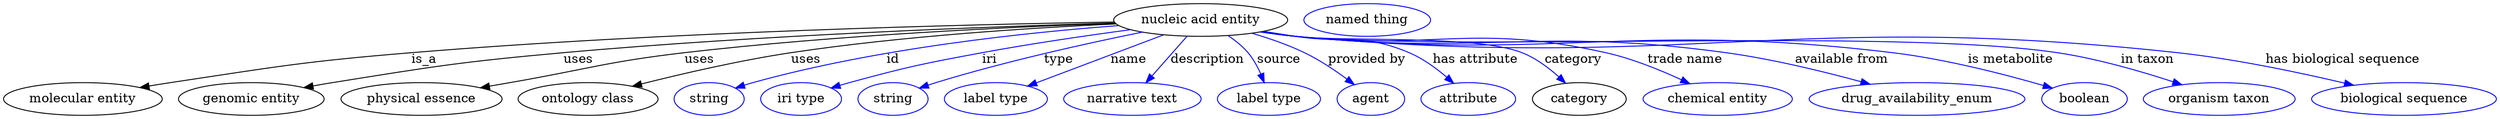 digraph {
	graph [bb="0,0,2733.5,123"];
	node [label="\N"];
	"nucleic acid entity"	[height=0.5,
		label="nucleic acid entity",
		pos="1314.1,105",
		width=2.6539];
	"molecular entity"	[height=0.5,
		pos="87.092,18",
		width=2.4192];
	"nucleic acid entity" -> "molecular entity"	[label=is_a,
		lp="461.09,61.5",
		pos="e,149.76,30.571 1219,102.77 1059.3,100.12 727.09,92.11 447.09,69 329.25,59.273 300.01,53.648 183.09,36 175.5,34.854 167.59,33.581 \
159.7,32.261"];
	"genomic entity"	[height=0.5,
		pos="272.09,18",
		width=2.2206];
	"nucleic acid entity" -> "genomic entity"	[label=uses,
		lp="630.59,61.5",
		pos="e,329.93,30.561 1220,101.68 1085.4,97.814 830.41,88.485 614.09,69 501.15,58.827 473.05,53.979 361.09,36 354.31,34.911 347.25,33.698 \
340.21,32.437"];
	"physical essence"	[height=0.5,
		pos="458.09,18",
		width=2.4553];
	"nucleic acid entity" -> "physical essence"	[label=uses,
		lp="763.59,61.5",
		pos="e,522.53,30.323 1220.5,101.34 1107.9,97.411 913.14,88.337 747.09,69 661.09,58.985 640.4,50.807 555.09,36 547.77,34.729 540.14,33.4 \
532.52,32.069"];
	"ontology class"	[height=0.5,
		pos="641.09,18",
		width=2.1304];
	"nucleic acid entity" -> "ontology class"	[label=uses,
		lp="880.59,61.5",
		pos="e,689.87,32.053 1221,100.65 1129.7,96.441 986.72,87.42 864.09,69 807.73,60.535 744.42,45.828 699.69,34.549"];
	id	[color=blue,
		height=0.5,
		label=string,
		pos="774.09,18",
		width=1.0652];
	"nucleic acid entity" -> id	[color=blue,
		label=id,
		lp="976.09,61.5",
		pos="e,803.08,29.996 1224.2,98.786 1124.4,91.346 959.4,74.099 822.09,36 818.98,35.137 815.78,34.175 812.59,33.159",
		style=solid];
	iri	[color=blue,
		height=0.5,
		label="iri type",
		pos="875.09,18",
		width=1.2277];
	"nucleic acid entity" -> iri	[color=blue,
		label=iri,
		lp="1082.1,61.5",
		pos="e,908.38,29.946 1236.8,94.309 1189.7,88.002 1128.2,79.089 1074.1,69 1009.1,56.888 992.89,53.271 929.09,36 925.51,35.031 921.82,33.979 \
918.12,32.889",
		style=solid];
	type	[color=blue,
		height=0.5,
		label=string,
		pos="976.09,18",
		width=1.0652];
	"nucleic acid entity" -> type	[color=blue,
		label=type,
		lp="1158.1,61.5",
		pos="e,1005,29.97 1249.8,91.618 1190.4,79.549 1100,59.598 1023.1,36 1020.3,35.153 1017.5,34.238 1014.6,33.289",
		style=solid];
	name	[color=blue,
		height=0.5,
		label="label type",
		pos="1089.1,18",
		width=1.5707];
	"nucleic acid entity" -> name	[color=blue,
		label=name,
		lp="1235.1,61.5",
		pos="e,1124,32.186 1273.3,88.607 1233.8,73.681 1174.1,51.1 1133.4,35.735",
		style=solid];
	description	[color=blue,
		height=0.5,
		label="narrative text",
		pos="1239.1,18",
		width=2.0943];
	"nucleic acid entity" -> description	[color=blue,
		label=description,
		lp="1321.6,61.5",
		pos="e,1253.9,35.758 1299.3,87.207 1288.3,74.75 1273.1,57.573 1260.8,43.574",
		style=solid];
	source	[color=blue,
		height=0.5,
		label="label type",
		pos="1389.1,18",
		width=1.5707];
	"nucleic acid entity" -> source	[color=blue,
		label=source,
		lp="1400.1,61.5",
		pos="e,1383.9,36.066 1344.1,87.809 1352,82.565 1360,76.212 1366.1,69 1371.9,62.169 1376.5,53.628 1380.1,45.547",
		style=solid];
	"provided by"	[color=blue,
		height=0.5,
		label=agent,
		pos="1501.1,18",
		width=1.0291];
	"nucleic acid entity" -> "provided by"	[color=blue,
		label="provided by",
		lp="1496.6,61.5",
		pos="e,1482.8,33.821 1370.5,90.359 1389.3,84.858 1410,77.721 1428.1,69 1444.4,61.12 1461.2,49.867 1474.6,40.03",
		style=solid];
	"has attribute"	[color=blue,
		height=0.5,
		label=attribute,
		pos="1608.1,18",
		width=1.4443];
	"nucleic acid entity" -> "has attribute"	[color=blue,
		label="has attribute",
		lp="1616.1,61.5",
		pos="e,1592,35.238 1383.2,92.523 1394.8,90.64 1406.8,88.737 1418.1,87 1473.6,78.472 1491.4,90.824 1543.1,69 1558.2,62.613 1572.9,51.827 \
1584.5,41.905",
		style=solid];
	category	[height=0.5,
		pos="1729.1,18",
		width=1.4263];
	"nucleic acid entity" -> category	[color=blue,
		label=category,
		lp="1723.6,61.5",
		pos="e,1714,35.632 1381.1,92.138 1393.4,90.224 1406.1,88.411 1418.1,87 1473.2,80.519 1615.5,89.341 1667.1,69 1681.8,63.207 1695.7,52.624 \
1706.6,42.681",
		style=solid];
	"trade name"	[color=blue,
		height=0.5,
		label="chemical entity",
		pos="1880.1,18",
		width=2.2748];
	"nucleic acid entity" -> "trade name"	[color=blue,
		label="trade name",
		lp="1845.1,61.5",
		pos="e,1849.7,34.951 1380.5,92.032 1393,90.104 1405.9,88.314 1418.1,87 1569,70.734 1611.1,102.46 1759.1,69 1787.3,62.614 1817.5,50.195 \
1840.6,39.332",
		style=solid];
	"available from"	[color=blue,
		height=0.5,
		label=drug_availability_enum,
		pos="2098.1,18",
		width=3.2858];
	"nucleic acid entity" -> "available from"	[color=blue,
		label="available from",
		lp="2017.6,61.5",
		pos="e,2046.9,34.299 1380.2,91.929 1392.8,89.999 1405.8,88.234 1418.1,87 1627,66.027 1682.1,97.673 1890.1,69 1940.2,62.088 1995.9,48.368 \
2037.1,37.046",
		style=solid];
	"is metabolite"	[color=blue,
		height=0.5,
		label=boolean,
		pos="2281.1,18",
		width=1.2999];
	"nucleic acid entity" -> "is metabolite"	[color=blue,
		label="is metabolite",
		lp="2201.1,61.5",
		pos="e,2246.2,30.001 1379.9,91.865 1392.6,89.928 1405.7,88.177 1418.1,87 1708,59.448 1784,104.05 2073.1,69 2130.4,62.049 2194.9,45.088 \
2236.6,32.847",
		style=solid];
	"in taxon"	[color=blue,
		height=0.5,
		label="organism taxon",
		pos="2429.1,18",
		width=2.3109];
	"nucleic acid entity" -> "in taxon"	[color=blue,
		label="in taxon",
		lp="2351.1,61.5",
		pos="e,2388.3,33.735 1379.7,91.849 1392.4,89.9 1405.6,88.149 1418.1,87 1602.7,70.006 2068.8,96.417 2252.1,69 2295.7,62.482 2343.7,48.458 \
2378.7,36.916",
		style=solid];
	"has biological sequence"	[color=blue,
		height=0.5,
		label="biological sequence",
		pos="2632.1,18",
		width=2.8164];
	"nucleic acid entity" -> "has biological sequence"	[color=blue,
		label="has biological sequence",
		lp="2565.6,61.5",
		pos="e,2576.9,33.108 1379.7,91.819 1392.4,89.873 1405.6,88.13 1418.1,87 1845.7,48.264 1957.2,115.62 2384.1,69 2446.8,62.152 2517.2,47.253 \
2566.9,35.49",
		style=solid];
	"named thing_category"	[color=blue,
		height=0.5,
		label="named thing",
		pos="1497.1,105",
		width=1.9318];
}
